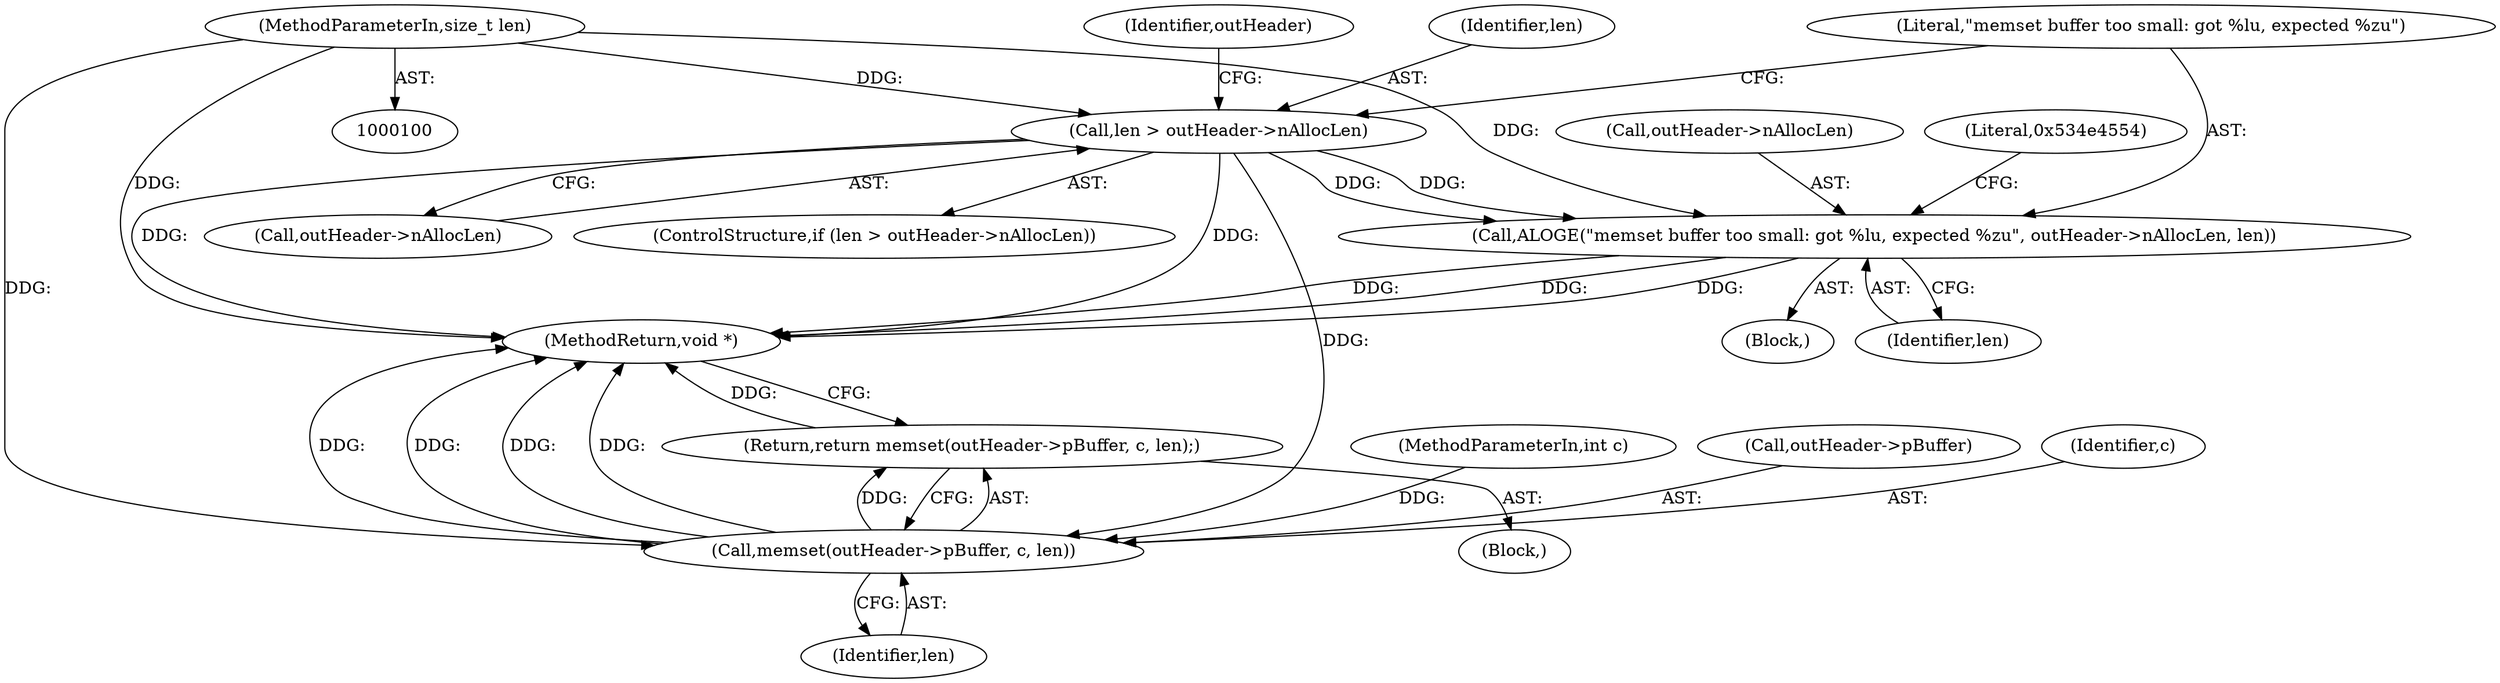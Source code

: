 digraph "1_Android_3c4edac2a5b00dec6c8579a0ee658cfb3bb16d94@pointer" {
"1000106" [label="(Call,len > outHeader->nAllocLen)"];
"1000103" [label="(MethodParameterIn,size_t len)"];
"1000112" [label="(Call,ALOGE(\"memset buffer too small: got %lu, expected %zu\", outHeader->nAllocLen, len))"];
"1000132" [label="(Call,memset(outHeader->pBuffer, c, len))"];
"1000131" [label="(Return,return memset(outHeader->pBuffer, c, len);)"];
"1000108" [label="(Call,outHeader->nAllocLen)"];
"1000105" [label="(ControlStructure,if (len > outHeader->nAllocLen))"];
"1000112" [label="(Call,ALOGE(\"memset buffer too small: got %lu, expected %zu\", outHeader->nAllocLen, len))"];
"1000114" [label="(Call,outHeader->nAllocLen)"];
"1000131" [label="(Return,return memset(outHeader->pBuffer, c, len);)"];
"1000107" [label="(Identifier,len)"];
"1000102" [label="(MethodParameterIn,int c)"];
"1000138" [label="(MethodReturn,void *)"];
"1000106" [label="(Call,len > outHeader->nAllocLen)"];
"1000134" [label="(Identifier,outHeader)"];
"1000119" [label="(Literal,0x534e4554)"];
"1000133" [label="(Call,outHeader->pBuffer)"];
"1000117" [label="(Identifier,len)"];
"1000104" [label="(Block,)"];
"1000103" [label="(MethodParameterIn,size_t len)"];
"1000111" [label="(Block,)"];
"1000132" [label="(Call,memset(outHeader->pBuffer, c, len))"];
"1000137" [label="(Identifier,len)"];
"1000113" [label="(Literal,\"memset buffer too small: got %lu, expected %zu\")"];
"1000136" [label="(Identifier,c)"];
"1000106" -> "1000105"  [label="AST: "];
"1000106" -> "1000108"  [label="CFG: "];
"1000107" -> "1000106"  [label="AST: "];
"1000108" -> "1000106"  [label="AST: "];
"1000113" -> "1000106"  [label="CFG: "];
"1000134" -> "1000106"  [label="CFG: "];
"1000106" -> "1000138"  [label="DDG: "];
"1000106" -> "1000138"  [label="DDG: "];
"1000103" -> "1000106"  [label="DDG: "];
"1000106" -> "1000112"  [label="DDG: "];
"1000106" -> "1000112"  [label="DDG: "];
"1000106" -> "1000132"  [label="DDG: "];
"1000103" -> "1000100"  [label="AST: "];
"1000103" -> "1000138"  [label="DDG: "];
"1000103" -> "1000112"  [label="DDG: "];
"1000103" -> "1000132"  [label="DDG: "];
"1000112" -> "1000111"  [label="AST: "];
"1000112" -> "1000117"  [label="CFG: "];
"1000113" -> "1000112"  [label="AST: "];
"1000114" -> "1000112"  [label="AST: "];
"1000117" -> "1000112"  [label="AST: "];
"1000119" -> "1000112"  [label="CFG: "];
"1000112" -> "1000138"  [label="DDG: "];
"1000112" -> "1000138"  [label="DDG: "];
"1000112" -> "1000138"  [label="DDG: "];
"1000132" -> "1000131"  [label="AST: "];
"1000132" -> "1000137"  [label="CFG: "];
"1000133" -> "1000132"  [label="AST: "];
"1000136" -> "1000132"  [label="AST: "];
"1000137" -> "1000132"  [label="AST: "];
"1000131" -> "1000132"  [label="CFG: "];
"1000132" -> "1000138"  [label="DDG: "];
"1000132" -> "1000138"  [label="DDG: "];
"1000132" -> "1000138"  [label="DDG: "];
"1000132" -> "1000138"  [label="DDG: "];
"1000132" -> "1000131"  [label="DDG: "];
"1000102" -> "1000132"  [label="DDG: "];
"1000131" -> "1000104"  [label="AST: "];
"1000138" -> "1000131"  [label="CFG: "];
"1000131" -> "1000138"  [label="DDG: "];
}
